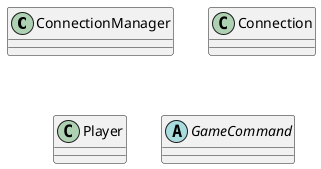 @startuml

class ConnectionManager {
}

class Connection {
}

class Player {
}

abstract class GameCommand {
}

@enduml
